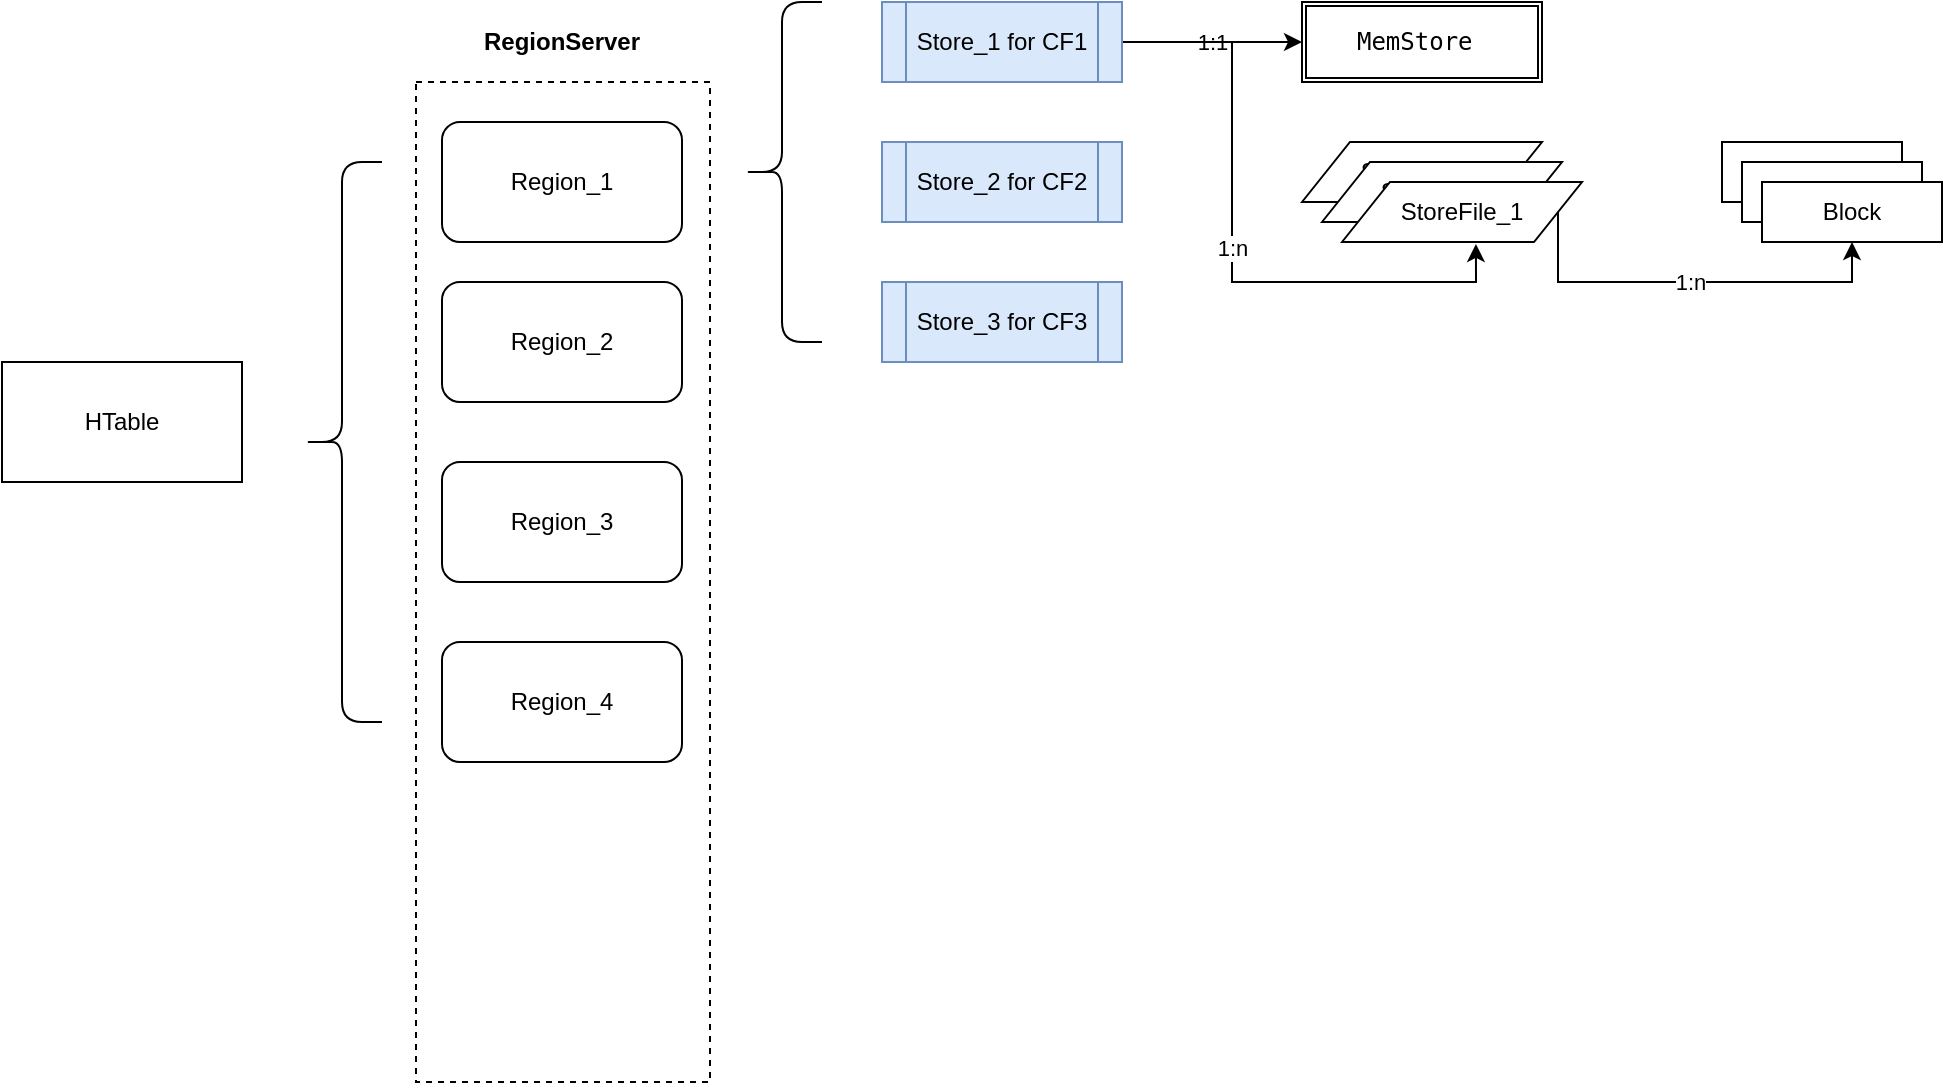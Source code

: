 <mxfile version="10.6.0" type="github"><diagram id="kV2pHRQsB9SvXTZpMeCY" name="Page-1"><mxGraphModel dx="754" dy="484" grid="1" gridSize="10" guides="1" tooltips="1" connect="1" arrows="1" fold="1" page="1" pageScale="1" pageWidth="827" pageHeight="1169" math="0" shadow="0"><root><mxCell id="0"/><mxCell id="1" parent="0"/><mxCell id="szMLs0X9jGPeivEtO9mm-22" value="" style="rounded=0;whiteSpace=wrap;html=1;fillColor=none;dashed=1;" vertex="1" parent="1"><mxGeometry x="287" y="110" width="147" height="500" as="geometry"/></mxCell><mxCell id="GfrsXBC0RQKXJteNz-jU-1" value="HTable" style="rounded=0;whiteSpace=wrap;html=1;" parent="1" vertex="1"><mxGeometry x="80" y="250" width="120" height="60" as="geometry"/></mxCell><mxCell id="szMLs0X9jGPeivEtO9mm-1" value="Region_1" style="rounded=1;whiteSpace=wrap;html=1;" vertex="1" parent="1"><mxGeometry x="300" y="130" width="120" height="60" as="geometry"/></mxCell><mxCell id="szMLs0X9jGPeivEtO9mm-2" value="Region_2" style="rounded=1;whiteSpace=wrap;html=1;" vertex="1" parent="1"><mxGeometry x="300" y="210" width="120" height="60" as="geometry"/></mxCell><mxCell id="szMLs0X9jGPeivEtO9mm-3" value="Region_3" style="rounded=1;whiteSpace=wrap;html=1;" vertex="1" parent="1"><mxGeometry x="300" y="300" width="120" height="60" as="geometry"/></mxCell><mxCell id="szMLs0X9jGPeivEtO9mm-4" value="Region_4" style="rounded=1;whiteSpace=wrap;html=1;" vertex="1" parent="1"><mxGeometry x="300" y="390" width="120" height="60" as="geometry"/></mxCell><mxCell id="szMLs0X9jGPeivEtO9mm-5" value="" style="shape=curlyBracket;whiteSpace=wrap;html=1;rounded=1;" vertex="1" parent="1"><mxGeometry x="230" y="150" width="40" height="280" as="geometry"/></mxCell><mxCell id="szMLs0X9jGPeivEtO9mm-16" value="1:1" style="edgeStyle=orthogonalEdgeStyle;rounded=0;orthogonalLoop=1;jettySize=auto;html=1;exitX=1;exitY=0.5;exitDx=0;exitDy=0;entryX=0;entryY=0.5;entryDx=0;entryDy=0;" edge="1" parent="1" source="szMLs0X9jGPeivEtO9mm-6" target="szMLs0X9jGPeivEtO9mm-10"><mxGeometry relative="1" as="geometry"/></mxCell><mxCell id="szMLs0X9jGPeivEtO9mm-17" value="1:n" style="edgeStyle=orthogonalEdgeStyle;rounded=0;orthogonalLoop=1;jettySize=auto;html=1;exitX=1;exitY=0.5;exitDx=0;exitDy=0;entryX=0.558;entryY=1.033;entryDx=0;entryDy=0;entryPerimeter=0;" edge="1" parent="1" source="szMLs0X9jGPeivEtO9mm-6" target="szMLs0X9jGPeivEtO9mm-15"><mxGeometry relative="1" as="geometry"/></mxCell><mxCell id="szMLs0X9jGPeivEtO9mm-6" value="Store_1 for CF1" style="shape=process;whiteSpace=wrap;html=1;backgroundOutline=1;fillColor=#dae8fc;strokeColor=#6c8ebf;" vertex="1" parent="1"><mxGeometry x="520" y="70" width="120" height="40" as="geometry"/></mxCell><mxCell id="szMLs0X9jGPeivEtO9mm-7" value="Store_2 for CF2" style="shape=process;whiteSpace=wrap;html=1;backgroundOutline=1;fillColor=#dae8fc;strokeColor=#6c8ebf;" vertex="1" parent="1"><mxGeometry x="520" y="140" width="120" height="40" as="geometry"/></mxCell><mxCell id="szMLs0X9jGPeivEtO9mm-8" value="Store_3 for CF3" style="shape=process;whiteSpace=wrap;html=1;backgroundOutline=1;fillColor=#dae8fc;strokeColor=#6c8ebf;" vertex="1" parent="1"><mxGeometry x="520" y="210" width="120" height="40" as="geometry"/></mxCell><mxCell id="szMLs0X9jGPeivEtO9mm-9" value="" style="shape=curlyBracket;whiteSpace=wrap;html=1;rounded=1;" vertex="1" parent="1"><mxGeometry x="450" y="70" width="40" height="170" as="geometry"/></mxCell><mxCell id="szMLs0X9jGPeivEtO9mm-10" value="&lt;pre&gt;MemStore &lt;/pre&gt;" style="shape=ext;double=1;rounded=0;whiteSpace=wrap;html=1;" vertex="1" parent="1"><mxGeometry x="730" y="70" width="120" height="40" as="geometry"/></mxCell><mxCell id="szMLs0X9jGPeivEtO9mm-13" value="StoreFile_1" style="shape=parallelogram;perimeter=parallelogramPerimeter;whiteSpace=wrap;html=1;" vertex="1" parent="1"><mxGeometry x="730" y="140" width="120" height="30" as="geometry"/></mxCell><mxCell id="szMLs0X9jGPeivEtO9mm-14" value="StoreFile_1" style="shape=parallelogram;perimeter=parallelogramPerimeter;whiteSpace=wrap;html=1;" vertex="1" parent="1"><mxGeometry x="740" y="150" width="120" height="30" as="geometry"/></mxCell><mxCell id="szMLs0X9jGPeivEtO9mm-21" value="1:n" style="edgeStyle=orthogonalEdgeStyle;rounded=0;orthogonalLoop=1;jettySize=auto;html=1;exitX=1;exitY=0.5;exitDx=0;exitDy=0;entryX=0.5;entryY=1;entryDx=0;entryDy=0;" edge="1" parent="1" source="szMLs0X9jGPeivEtO9mm-15" target="szMLs0X9jGPeivEtO9mm-20"><mxGeometry relative="1" as="geometry"><Array as="points"><mxPoint x="858" y="210"/><mxPoint x="1005" y="210"/></Array></mxGeometry></mxCell><mxCell id="szMLs0X9jGPeivEtO9mm-15" value="StoreFile_1" style="shape=parallelogram;perimeter=parallelogramPerimeter;whiteSpace=wrap;html=1;" vertex="1" parent="1"><mxGeometry x="750" y="160" width="120" height="30" as="geometry"/></mxCell><mxCell id="szMLs0X9jGPeivEtO9mm-18" value="Block" style="rounded=0;whiteSpace=wrap;html=1;" vertex="1" parent="1"><mxGeometry x="940" y="140" width="90" height="30" as="geometry"/></mxCell><mxCell id="szMLs0X9jGPeivEtO9mm-19" value="Block" style="rounded=0;whiteSpace=wrap;html=1;" vertex="1" parent="1"><mxGeometry x="950" y="150" width="90" height="30" as="geometry"/></mxCell><mxCell id="szMLs0X9jGPeivEtO9mm-20" value="Block" style="rounded=0;whiteSpace=wrap;html=1;" vertex="1" parent="1"><mxGeometry x="960" y="160" width="90" height="30" as="geometry"/></mxCell><mxCell id="szMLs0X9jGPeivEtO9mm-23" value="RegionServer" style="text;html=1;strokeColor=none;fillColor=none;align=center;verticalAlign=middle;whiteSpace=wrap;rounded=0;dashed=1;fontStyle=1" vertex="1" parent="1"><mxGeometry x="315" y="80" width="90" height="20" as="geometry"/></mxCell></root></mxGraphModel></diagram></mxfile>